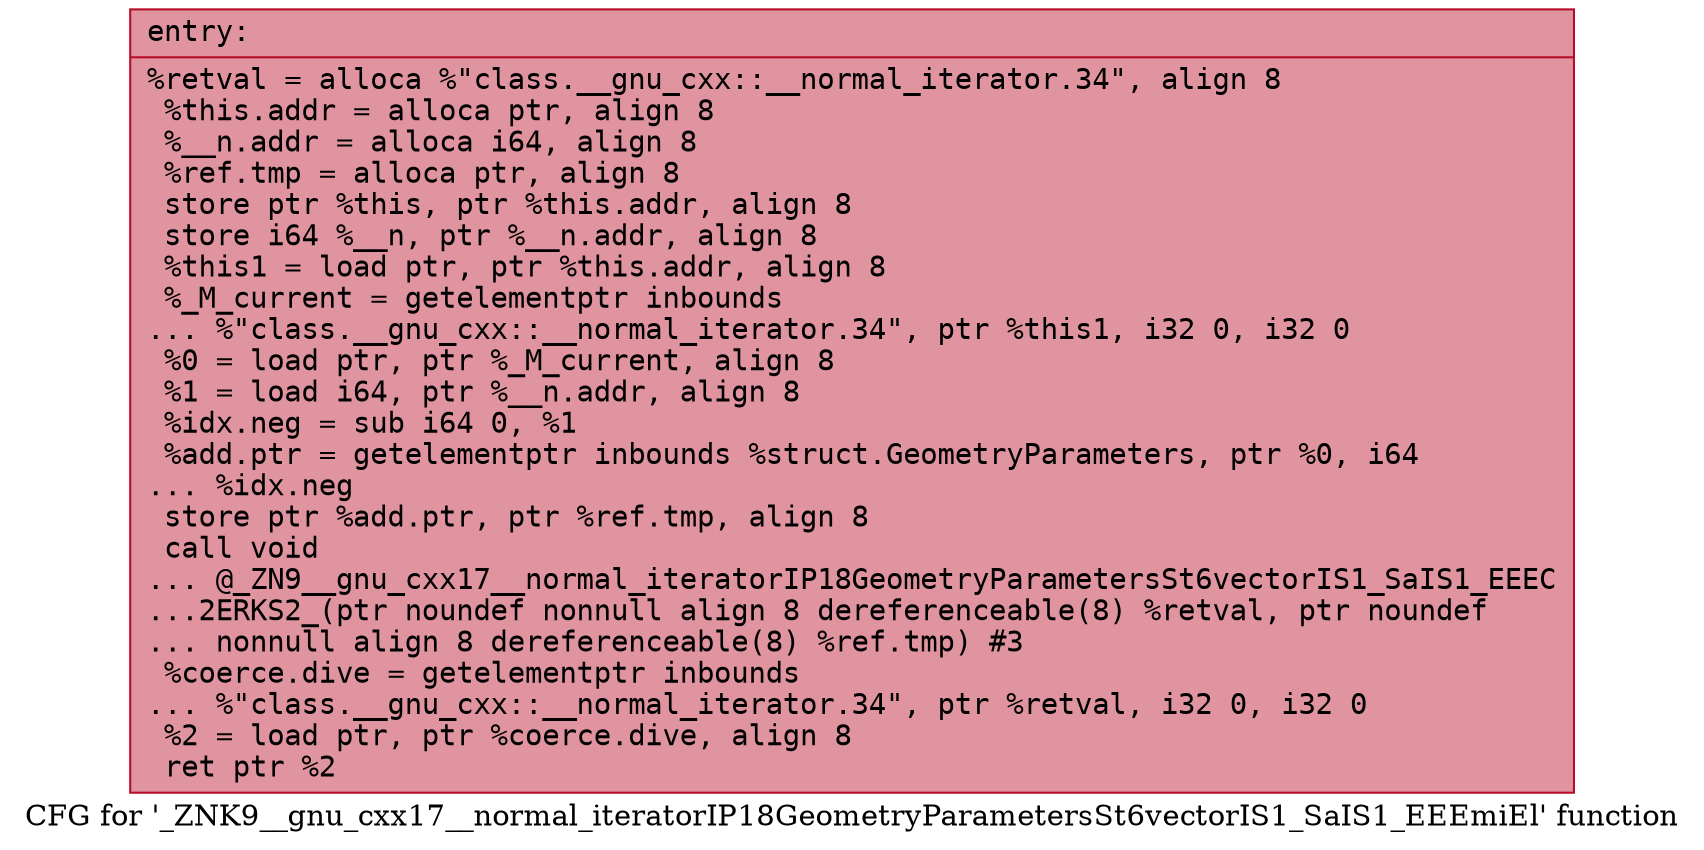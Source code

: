 digraph "CFG for '_ZNK9__gnu_cxx17__normal_iteratorIP18GeometryParametersSt6vectorIS1_SaIS1_EEEmiEl' function" {
	label="CFG for '_ZNK9__gnu_cxx17__normal_iteratorIP18GeometryParametersSt6vectorIS1_SaIS1_EEEmiEl' function";

	Node0x562c4e5d0370 [shape=record,color="#b70d28ff", style=filled, fillcolor="#b70d2870" fontname="Courier",label="{entry:\l|  %retval = alloca %\"class.__gnu_cxx::__normal_iterator.34\", align 8\l  %this.addr = alloca ptr, align 8\l  %__n.addr = alloca i64, align 8\l  %ref.tmp = alloca ptr, align 8\l  store ptr %this, ptr %this.addr, align 8\l  store i64 %__n, ptr %__n.addr, align 8\l  %this1 = load ptr, ptr %this.addr, align 8\l  %_M_current = getelementptr inbounds\l... %\"class.__gnu_cxx::__normal_iterator.34\", ptr %this1, i32 0, i32 0\l  %0 = load ptr, ptr %_M_current, align 8\l  %1 = load i64, ptr %__n.addr, align 8\l  %idx.neg = sub i64 0, %1\l  %add.ptr = getelementptr inbounds %struct.GeometryParameters, ptr %0, i64\l... %idx.neg\l  store ptr %add.ptr, ptr %ref.tmp, align 8\l  call void\l... @_ZN9__gnu_cxx17__normal_iteratorIP18GeometryParametersSt6vectorIS1_SaIS1_EEEC\l...2ERKS2_(ptr noundef nonnull align 8 dereferenceable(8) %retval, ptr noundef\l... nonnull align 8 dereferenceable(8) %ref.tmp) #3\l  %coerce.dive = getelementptr inbounds\l... %\"class.__gnu_cxx::__normal_iterator.34\", ptr %retval, i32 0, i32 0\l  %2 = load ptr, ptr %coerce.dive, align 8\l  ret ptr %2\l}"];
}

